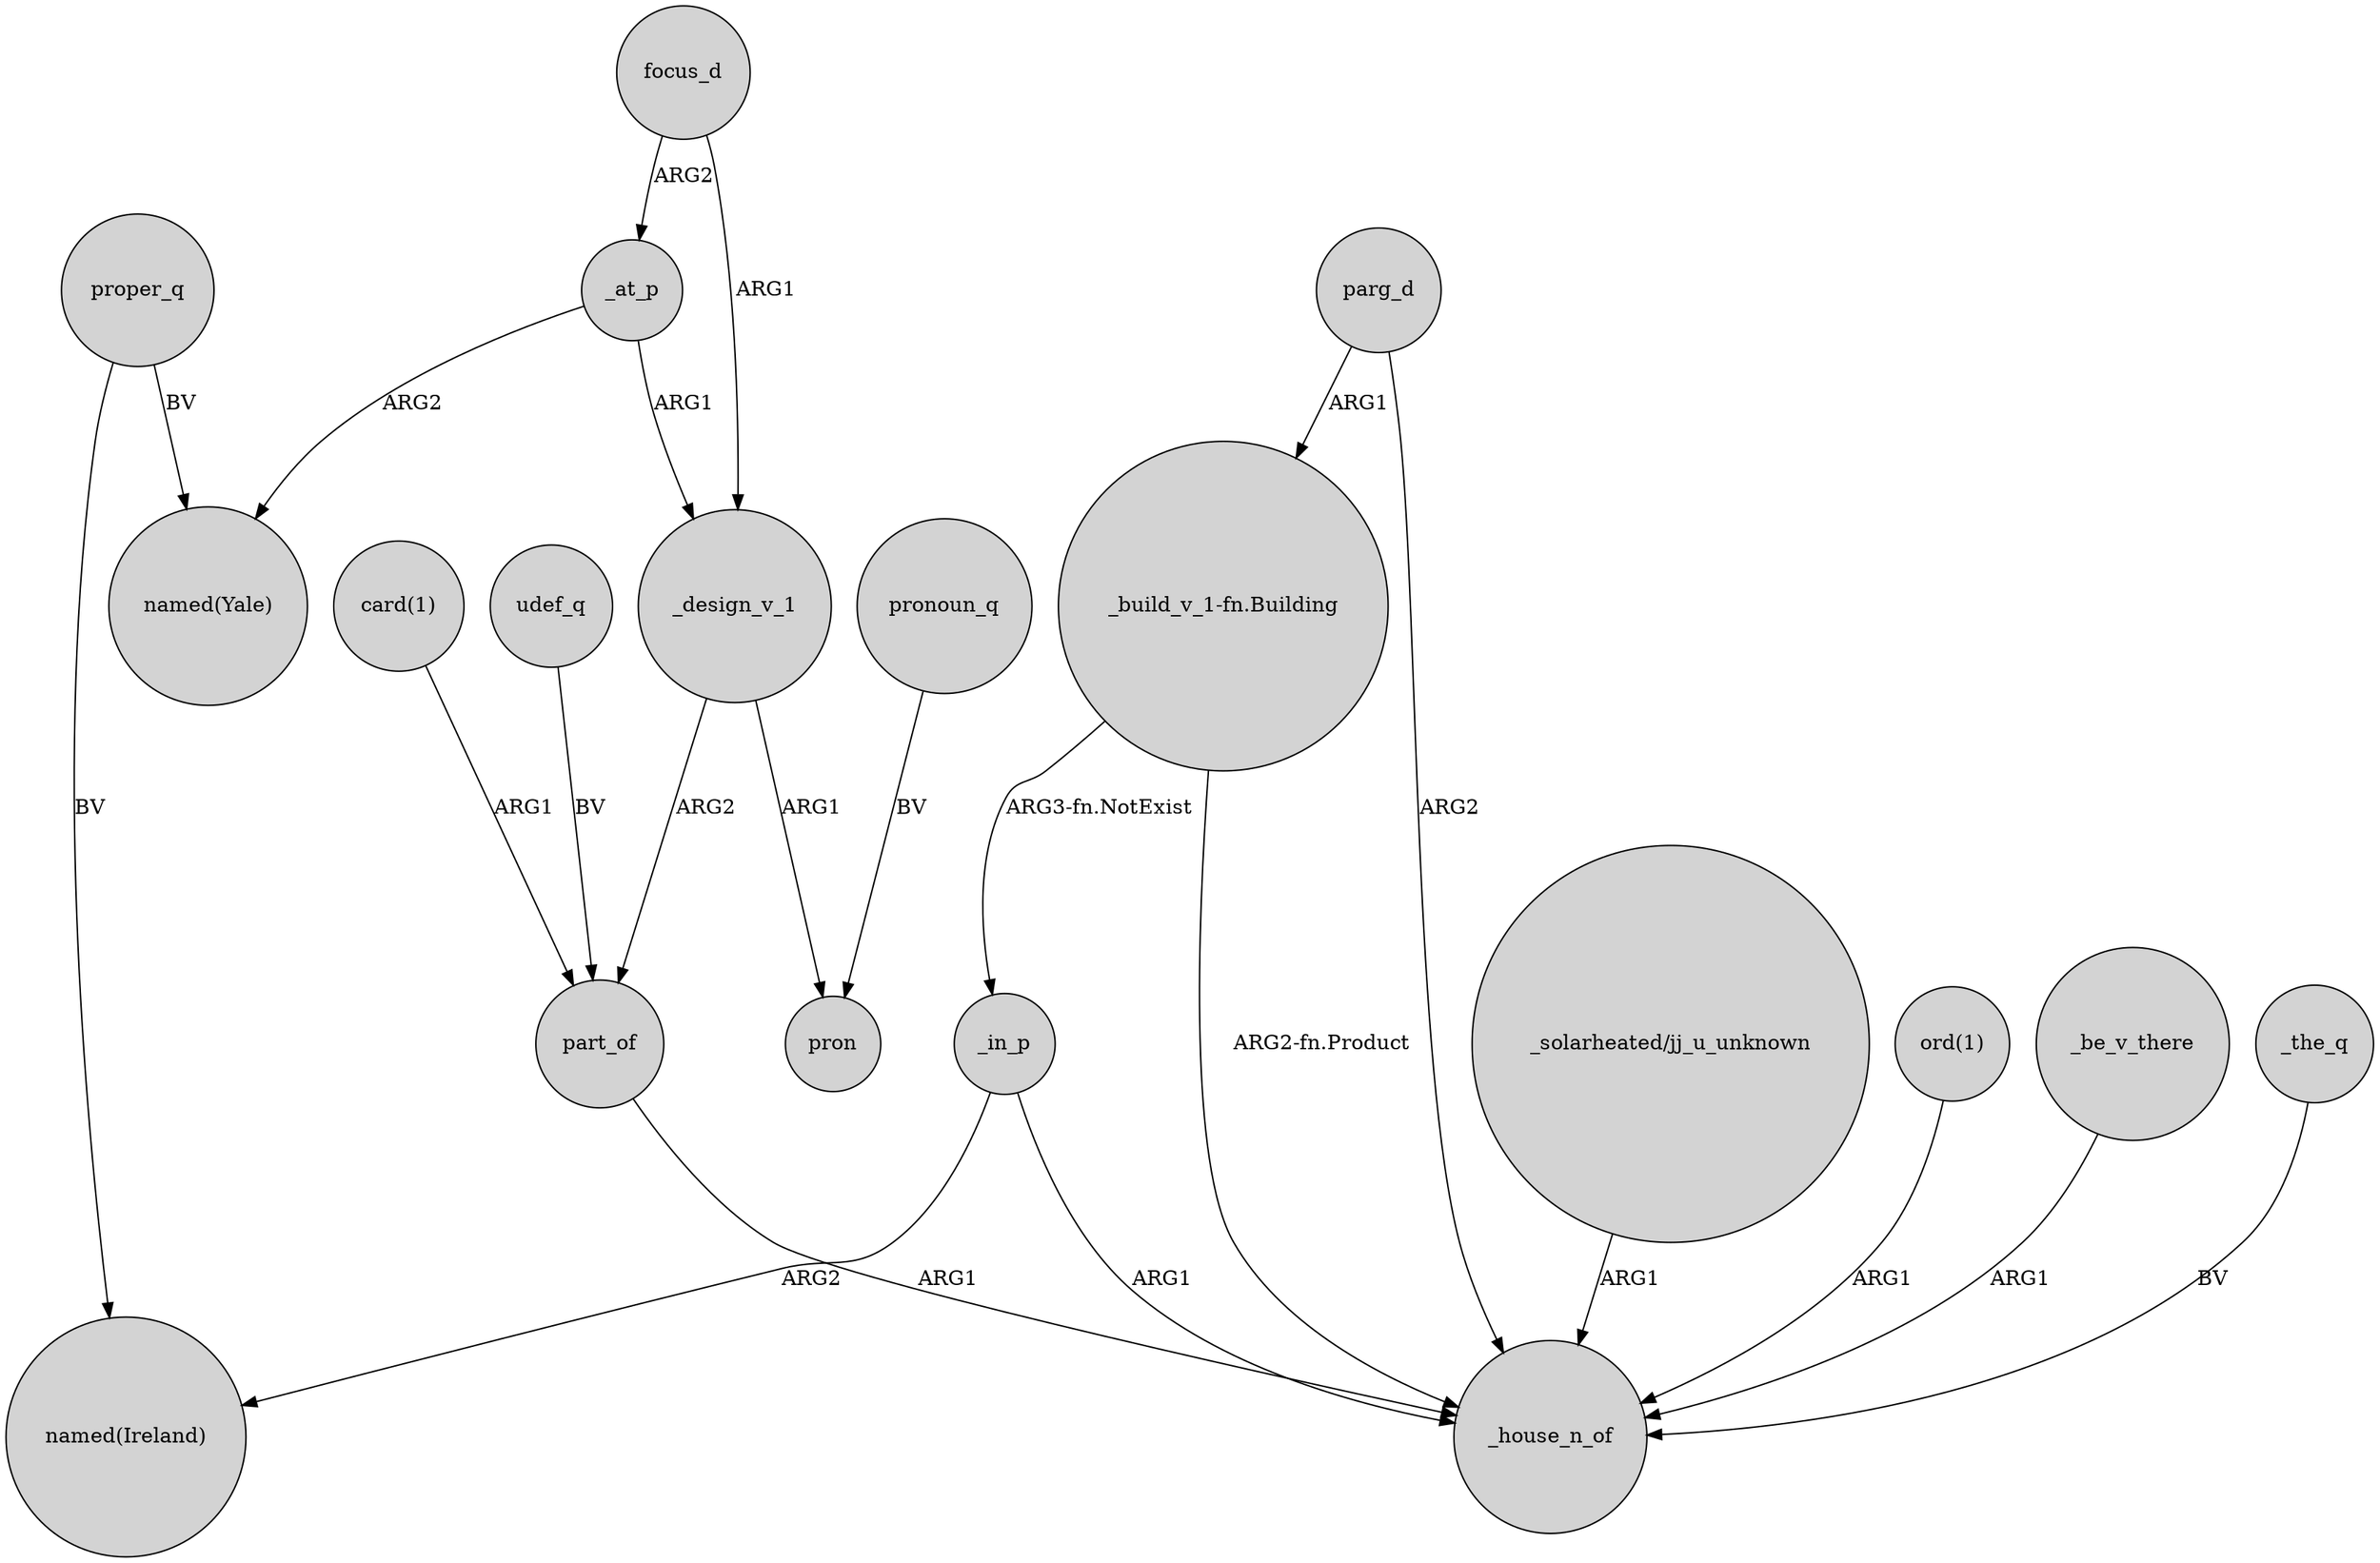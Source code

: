 digraph {
	node [shape=circle style=filled]
	_be_v_there -> _house_n_of [label=ARG1]
	proper_q -> "named(Ireland)" [label=BV]
	proper_q -> "named(Yale)" [label=BV]
	_the_q -> _house_n_of [label=BV]
	_in_p -> "named(Ireland)" [label=ARG2]
	udef_q -> part_of [label=BV]
	"_build_v_1-fn.Building" -> _house_n_of [label="ARG2-fn.Product"]
	_design_v_1 -> pron [label=ARG1]
	"_solarheated/jj_u_unknown" -> _house_n_of [label=ARG1]
	_in_p -> _house_n_of [label=ARG1]
	parg_d -> _house_n_of [label=ARG2]
	_at_p -> "named(Yale)" [label=ARG2]
	"ord(1)" -> _house_n_of [label=ARG1]
	focus_d -> _at_p [label=ARG2]
	_design_v_1 -> part_of [label=ARG2]
	pronoun_q -> pron [label=BV]
	parg_d -> "_build_v_1-fn.Building" [label=ARG1]
	"card(1)" -> part_of [label=ARG1]
	_at_p -> _design_v_1 [label=ARG1]
	part_of -> _house_n_of [label=ARG1]
	"_build_v_1-fn.Building" -> _in_p [label="ARG3-fn.NotExist"]
	focus_d -> _design_v_1 [label=ARG1]
}
